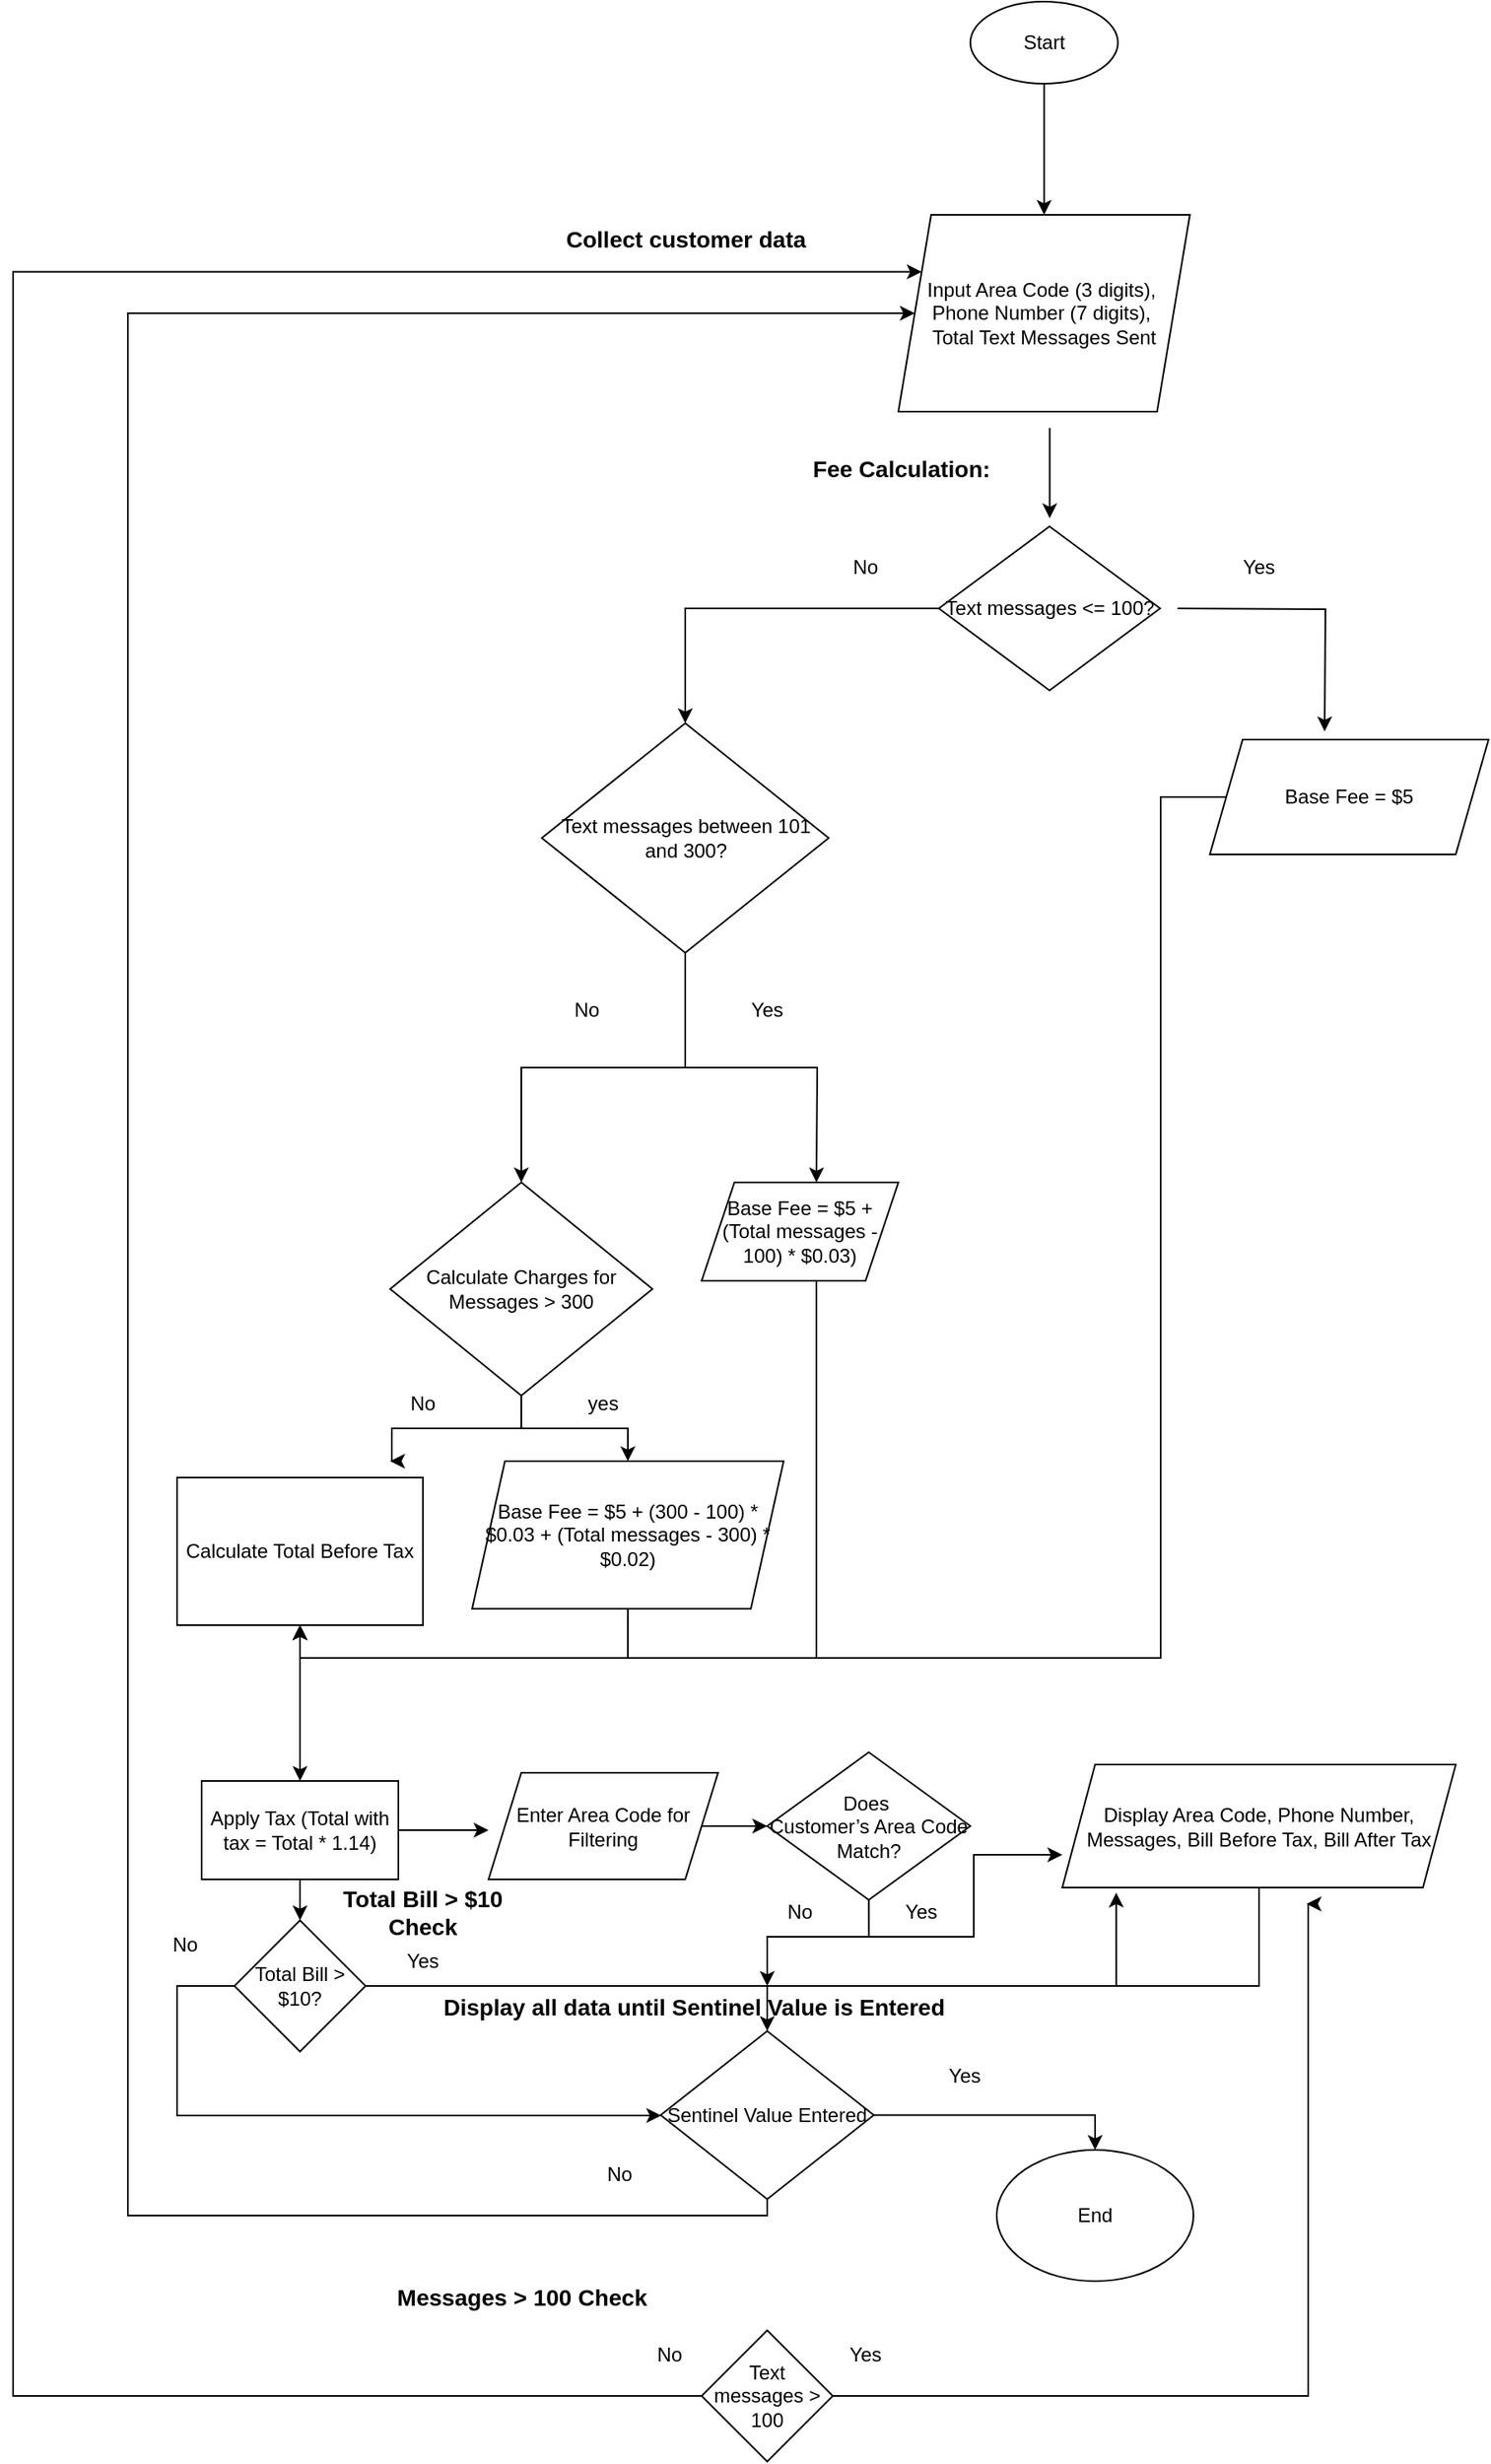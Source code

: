 <mxfile version="24.7.8">
  <diagram name="1" id="uhHmy6XL0mg2d0_pBVfR">
    <mxGraphModel dx="2188" dy="614" grid="1" gridSize="10" guides="1" tooltips="1" connect="1" arrows="1" fold="1" page="1" pageScale="1" pageWidth="850" pageHeight="1100" math="0" shadow="0">
      <root>
        <mxCell id="0" />
        <mxCell id="1" parent="0" />
        <mxCell id="vIC79qj0zHftMQvDJgJ9-84" value="" style="edgeStyle=orthogonalEdgeStyle;rounded=0;orthogonalLoop=1;jettySize=auto;html=1;" edge="1" parent="1" source="vIC79qj0zHftMQvDJgJ9-2" target="vIC79qj0zHftMQvDJgJ9-58">
          <mxGeometry relative="1" as="geometry" />
        </mxCell>
        <mxCell id="vIC79qj0zHftMQvDJgJ9-2" value="Start" style="ellipse;whiteSpace=wrap;html=1;" vertex="1" parent="1">
          <mxGeometry x="133.91" y="380" width="90" height="50" as="geometry" />
        </mxCell>
        <mxCell id="vIC79qj0zHftMQvDJgJ9-11" value="" style="edgeStyle=orthogonalEdgeStyle;rounded=0;orthogonalLoop=1;jettySize=auto;html=1;" edge="1" parent="1">
          <mxGeometry relative="1" as="geometry">
            <mxPoint x="182.31" y="640" as="sourcePoint" />
            <mxPoint x="182.31" y="695.005" as="targetPoint" />
          </mxGeometry>
        </mxCell>
        <mxCell id="vIC79qj0zHftMQvDJgJ9-23" style="edgeStyle=orthogonalEdgeStyle;rounded=0;orthogonalLoop=1;jettySize=auto;html=1;" edge="1" parent="1">
          <mxGeometry relative="1" as="geometry">
            <mxPoint x="350" y="825" as="targetPoint" />
            <mxPoint x="260.31" y="750" as="sourcePoint" />
          </mxGeometry>
        </mxCell>
        <mxCell id="vIC79qj0zHftMQvDJgJ9-14" value="Yes" style="text;html=1;align=center;verticalAlign=middle;whiteSpace=wrap;rounded=0;" vertex="1" parent="1">
          <mxGeometry x="280" y="710" width="60" height="30" as="geometry" />
        </mxCell>
        <mxCell id="vIC79qj0zHftMQvDJgJ9-15" value="No" style="text;html=1;align=center;verticalAlign=middle;whiteSpace=wrap;rounded=0;" vertex="1" parent="1">
          <mxGeometry x="40" y="710" width="60" height="30" as="geometry" />
        </mxCell>
        <mxCell id="vIC79qj0zHftMQvDJgJ9-30" style="edgeStyle=orthogonalEdgeStyle;rounded=0;orthogonalLoop=1;jettySize=auto;html=1;entryX=0.5;entryY=0;entryDx=0;entryDy=0;" edge="1" parent="1" source="vIC79qj0zHftMQvDJgJ9-17" target="vIC79qj0zHftMQvDJgJ9-33">
          <mxGeometry relative="1" as="geometry">
            <mxPoint x="-40" y="930" as="targetPoint" />
            <Array as="points">
              <mxPoint x="-40" y="750" />
            </Array>
          </mxGeometry>
        </mxCell>
        <mxCell id="vIC79qj0zHftMQvDJgJ9-17" value="Text messages &amp;lt;= 100?" style="rhombus;whiteSpace=wrap;html=1;" vertex="1" parent="1">
          <mxGeometry x="114.68" y="700" width="135" height="100" as="geometry" />
        </mxCell>
        <mxCell id="vIC79qj0zHftMQvDJgJ9-35" value="" style="edgeStyle=orthogonalEdgeStyle;rounded=0;orthogonalLoop=1;jettySize=auto;html=1;" edge="1" parent="1" source="vIC79qj0zHftMQvDJgJ9-33" target="vIC79qj0zHftMQvDJgJ9-34">
          <mxGeometry relative="1" as="geometry" />
        </mxCell>
        <mxCell id="vIC79qj0zHftMQvDJgJ9-37" value="" style="edgeStyle=orthogonalEdgeStyle;rounded=0;orthogonalLoop=1;jettySize=auto;html=1;" edge="1" parent="1" source="vIC79qj0zHftMQvDJgJ9-33">
          <mxGeometry relative="1" as="geometry">
            <mxPoint x="40" y="1100" as="targetPoint" />
          </mxGeometry>
        </mxCell>
        <mxCell id="vIC79qj0zHftMQvDJgJ9-33" value="Text messages between 101 and 300?" style="rhombus;whiteSpace=wrap;html=1;" vertex="1" parent="1">
          <mxGeometry x="-127.5" y="820" width="175" height="140" as="geometry" />
        </mxCell>
        <mxCell id="vIC79qj0zHftMQvDJgJ9-65" style="edgeStyle=orthogonalEdgeStyle;rounded=0;orthogonalLoop=1;jettySize=auto;html=1;entryX=0.5;entryY=0;entryDx=0;entryDy=0;" edge="1" parent="1" source="vIC79qj0zHftMQvDJgJ9-34" target="vIC79qj0zHftMQvDJgJ9-63">
          <mxGeometry relative="1" as="geometry" />
        </mxCell>
        <mxCell id="vIC79qj0zHftMQvDJgJ9-66" style="edgeStyle=orthogonalEdgeStyle;rounded=0;orthogonalLoop=1;jettySize=auto;html=1;" edge="1" parent="1" source="vIC79qj0zHftMQvDJgJ9-34">
          <mxGeometry relative="1" as="geometry">
            <mxPoint x="-220" y="1270" as="targetPoint" />
            <Array as="points">
              <mxPoint x="-140" y="1250" />
              <mxPoint x="-219" y="1250" />
            </Array>
          </mxGeometry>
        </mxCell>
        <mxCell id="vIC79qj0zHftMQvDJgJ9-34" value="Calculate Charges for Messages &amp;gt; 300" style="rhombus;whiteSpace=wrap;html=1;" vertex="1" parent="1">
          <mxGeometry x="-220" y="1100" width="160" height="130" as="geometry" />
        </mxCell>
        <mxCell id="vIC79qj0zHftMQvDJgJ9-40" value="Yes" style="text;html=1;align=center;verticalAlign=middle;whiteSpace=wrap;rounded=0;" vertex="1" parent="1">
          <mxGeometry x="-20" y="980" width="60" height="30" as="geometry" />
        </mxCell>
        <mxCell id="vIC79qj0zHftMQvDJgJ9-41" value="No" style="text;html=1;align=center;verticalAlign=middle;whiteSpace=wrap;rounded=0;" vertex="1" parent="1">
          <mxGeometry x="-130" y="980" width="60" height="30" as="geometry" />
        </mxCell>
        <mxCell id="vIC79qj0zHftMQvDJgJ9-58" value="Input Area Code (3 digits),&amp;nbsp;&lt;div&gt;Phone Number (7 digits),&amp;nbsp;&lt;/div&gt;&lt;div&gt;Total Text Messages Sent&lt;/div&gt;" style="shape=parallelogram;perimeter=parallelogramPerimeter;whiteSpace=wrap;html=1;fixedSize=1;" vertex="1" parent="1">
          <mxGeometry x="90" y="510" width="177.82" height="120" as="geometry" />
        </mxCell>
        <mxCell id="vIC79qj0zHftMQvDJgJ9-70" style="edgeStyle=orthogonalEdgeStyle;rounded=0;orthogonalLoop=1;jettySize=auto;html=1;entryX=0.5;entryY=1;entryDx=0;entryDy=0;" edge="1" parent="1" source="vIC79qj0zHftMQvDJgJ9-59" target="vIC79qj0zHftMQvDJgJ9-67">
          <mxGeometry relative="1" as="geometry">
            <Array as="points">
              <mxPoint x="250" y="865" />
              <mxPoint x="250" y="1390" />
              <mxPoint x="-275" y="1390" />
            </Array>
          </mxGeometry>
        </mxCell>
        <mxCell id="vIC79qj0zHftMQvDJgJ9-59" value="Base Fee = $5" style="shape=parallelogram;perimeter=parallelogramPerimeter;whiteSpace=wrap;html=1;fixedSize=1;" vertex="1" parent="1">
          <mxGeometry x="280" y="830" width="170" height="70" as="geometry" />
        </mxCell>
        <mxCell id="vIC79qj0zHftMQvDJgJ9-72" style="edgeStyle=orthogonalEdgeStyle;rounded=0;orthogonalLoop=1;jettySize=auto;html=1;entryX=0.5;entryY=1;entryDx=0;entryDy=0;" edge="1" parent="1" source="vIC79qj0zHftMQvDJgJ9-63" target="vIC79qj0zHftMQvDJgJ9-67">
          <mxGeometry relative="1" as="geometry">
            <Array as="points">
              <mxPoint x="-75" y="1390" />
              <mxPoint x="-275" y="1390" />
            </Array>
          </mxGeometry>
        </mxCell>
        <mxCell id="vIC79qj0zHftMQvDJgJ9-63" value="Base Fee = $5 + (300 - 100) * $0.03 + (Total messages - 300) * $0.02)" style="shape=parallelogram;perimeter=parallelogramPerimeter;whiteSpace=wrap;html=1;fixedSize=1;" vertex="1" parent="1">
          <mxGeometry x="-170" y="1270" width="190" height="90" as="geometry" />
        </mxCell>
        <mxCell id="vIC79qj0zHftMQvDJgJ9-71" style="edgeStyle=orthogonalEdgeStyle;rounded=0;orthogonalLoop=1;jettySize=auto;html=1;entryX=0.5;entryY=1;entryDx=0;entryDy=0;" edge="1" parent="1" source="vIC79qj0zHftMQvDJgJ9-64" target="vIC79qj0zHftMQvDJgJ9-67">
          <mxGeometry relative="1" as="geometry">
            <Array as="points">
              <mxPoint x="40" y="1390" />
              <mxPoint x="-275" y="1390" />
            </Array>
          </mxGeometry>
        </mxCell>
        <mxCell id="vIC79qj0zHftMQvDJgJ9-64" value="Base Fee = $5 + (Total messages - 100) * $0.03)" style="shape=parallelogram;perimeter=parallelogramPerimeter;whiteSpace=wrap;html=1;fixedSize=1;" vertex="1" parent="1">
          <mxGeometry x="-30" y="1100" width="120" height="60" as="geometry" />
        </mxCell>
        <mxCell id="vIC79qj0zHftMQvDJgJ9-74" value="" style="edgeStyle=orthogonalEdgeStyle;rounded=0;orthogonalLoop=1;jettySize=auto;html=1;" edge="1" parent="1" source="vIC79qj0zHftMQvDJgJ9-67" target="vIC79qj0zHftMQvDJgJ9-73">
          <mxGeometry relative="1" as="geometry" />
        </mxCell>
        <mxCell id="vIC79qj0zHftMQvDJgJ9-67" value="Calculate Total Before Tax" style="rounded=0;whiteSpace=wrap;html=1;" vertex="1" parent="1">
          <mxGeometry x="-350" y="1280" width="150" height="90" as="geometry" />
        </mxCell>
        <mxCell id="vIC79qj0zHftMQvDJgJ9-68" value="yes" style="text;html=1;align=center;verticalAlign=middle;whiteSpace=wrap;rounded=0;" vertex="1" parent="1">
          <mxGeometry x="-120" y="1220" width="60" height="30" as="geometry" />
        </mxCell>
        <mxCell id="vIC79qj0zHftMQvDJgJ9-69" value="No" style="text;html=1;align=center;verticalAlign=middle;whiteSpace=wrap;rounded=0;" vertex="1" parent="1">
          <mxGeometry x="-230" y="1220" width="60" height="30" as="geometry" />
        </mxCell>
        <mxCell id="vIC79qj0zHftMQvDJgJ9-75" value="" style="edgeStyle=orthogonalEdgeStyle;rounded=0;orthogonalLoop=1;jettySize=auto;html=1;" edge="1" parent="1" source="vIC79qj0zHftMQvDJgJ9-73">
          <mxGeometry relative="1" as="geometry">
            <mxPoint x="-160" y="1495" as="targetPoint" />
          </mxGeometry>
        </mxCell>
        <mxCell id="vIC79qj0zHftMQvDJgJ9-98" value="" style="edgeStyle=orthogonalEdgeStyle;rounded=0;orthogonalLoop=1;jettySize=auto;html=1;" edge="1" parent="1" source="vIC79qj0zHftMQvDJgJ9-73" target="vIC79qj0zHftMQvDJgJ9-97">
          <mxGeometry relative="1" as="geometry" />
        </mxCell>
        <mxCell id="vIC79qj0zHftMQvDJgJ9-73" value="Apply Tax (Total with tax = Total * 1.14)" style="whiteSpace=wrap;html=1;rounded=0;" vertex="1" parent="1">
          <mxGeometry x="-335" y="1465" width="120" height="60" as="geometry" />
        </mxCell>
        <mxCell id="vIC79qj0zHftMQvDJgJ9-79" value="" style="edgeStyle=orthogonalEdgeStyle;rounded=0;orthogonalLoop=1;jettySize=auto;html=1;" edge="1" parent="1" source="vIC79qj0zHftMQvDJgJ9-76" target="vIC79qj0zHftMQvDJgJ9-78">
          <mxGeometry relative="1" as="geometry">
            <Array as="points">
              <mxPoint x="310" y="1590" />
              <mxPoint x="10" y="1590" />
            </Array>
          </mxGeometry>
        </mxCell>
        <mxCell id="vIC79qj0zHftMQvDJgJ9-76" value="Display Area Code, Phone Number, Messages, Bill Before Tax, Bill After Tax" style="shape=parallelogram;perimeter=parallelogramPerimeter;whiteSpace=wrap;html=1;fixedSize=1;" vertex="1" parent="1">
          <mxGeometry x="190" y="1455" width="240" height="75" as="geometry" />
        </mxCell>
        <mxCell id="vIC79qj0zHftMQvDJgJ9-85" style="edgeStyle=orthogonalEdgeStyle;rounded=0;orthogonalLoop=1;jettySize=auto;html=1;" edge="1" parent="1" source="vIC79qj0zHftMQvDJgJ9-78" target="vIC79qj0zHftMQvDJgJ9-58">
          <mxGeometry relative="1" as="geometry">
            <Array as="points">
              <mxPoint x="10" y="1730" />
              <mxPoint x="-380" y="1730" />
              <mxPoint x="-380" y="570" />
            </Array>
          </mxGeometry>
        </mxCell>
        <mxCell id="vIC79qj0zHftMQvDJgJ9-89" style="edgeStyle=orthogonalEdgeStyle;rounded=0;orthogonalLoop=1;jettySize=auto;html=1;entryX=0.5;entryY=0;entryDx=0;entryDy=0;" edge="1" parent="1" source="vIC79qj0zHftMQvDJgJ9-78" target="vIC79qj0zHftMQvDJgJ9-80">
          <mxGeometry relative="1" as="geometry" />
        </mxCell>
        <mxCell id="vIC79qj0zHftMQvDJgJ9-78" value="Sentinel Value Entered" style="rhombus;whiteSpace=wrap;html=1;" vertex="1" parent="1">
          <mxGeometry x="-55" y="1617.5" width="130" height="102.5" as="geometry" />
        </mxCell>
        <mxCell id="vIC79qj0zHftMQvDJgJ9-80" value="End" style="ellipse;whiteSpace=wrap;html=1;" vertex="1" parent="1">
          <mxGeometry x="150" y="1690" width="120" height="80" as="geometry" />
        </mxCell>
        <mxCell id="vIC79qj0zHftMQvDJgJ9-86" value="&lt;h3&gt;&lt;strong&gt;Messages &amp;gt; 100 Check&lt;/strong&gt;&lt;/h3&gt;" style="text;html=1;align=center;verticalAlign=middle;resizable=0;points=[];autosize=1;strokeColor=none;fillColor=none;" vertex="1" parent="1">
          <mxGeometry x="-230" y="1750" width="180" height="60" as="geometry" />
        </mxCell>
        <mxCell id="vIC79qj0zHftMQvDJgJ9-93" style="edgeStyle=orthogonalEdgeStyle;rounded=0;orthogonalLoop=1;jettySize=auto;html=1;exitX=1;exitY=0.5;exitDx=0;exitDy=0;" edge="1" parent="1" source="vIC79qj0zHftMQvDJgJ9-87">
          <mxGeometry relative="1" as="geometry">
            <mxPoint x="339" y="1540" as="targetPoint" />
            <mxPoint x="289" y="1830" as="sourcePoint" />
            <Array as="points">
              <mxPoint x="340" y="1840" />
            </Array>
          </mxGeometry>
        </mxCell>
        <mxCell id="vIC79qj0zHftMQvDJgJ9-94" style="edgeStyle=orthogonalEdgeStyle;rounded=0;orthogonalLoop=1;jettySize=auto;html=1;entryX=0;entryY=0.25;entryDx=0;entryDy=0;" edge="1" parent="1" source="vIC79qj0zHftMQvDJgJ9-87" target="vIC79qj0zHftMQvDJgJ9-58">
          <mxGeometry relative="1" as="geometry">
            <Array as="points">
              <mxPoint x="-450" y="1840" />
              <mxPoint x="-450" y="545" />
            </Array>
          </mxGeometry>
        </mxCell>
        <mxCell id="vIC79qj0zHftMQvDJgJ9-87" value="Text messages &amp;gt; 100" style="rhombus;whiteSpace=wrap;html=1;rounded=0;" vertex="1" parent="1">
          <mxGeometry x="-30" y="1800" width="80" height="80" as="geometry" />
        </mxCell>
        <mxCell id="vIC79qj0zHftMQvDJgJ9-90" value="Yes" style="text;html=1;align=center;verticalAlign=middle;resizable=0;points=[];autosize=1;strokeColor=none;fillColor=none;" vertex="1" parent="1">
          <mxGeometry x="110" y="1630" width="40" height="30" as="geometry" />
        </mxCell>
        <mxCell id="vIC79qj0zHftMQvDJgJ9-91" value="No" style="text;html=1;align=center;verticalAlign=middle;whiteSpace=wrap;rounded=0;" vertex="1" parent="1">
          <mxGeometry x="-110" y="1690" width="60" height="30" as="geometry" />
        </mxCell>
        <mxCell id="vIC79qj0zHftMQvDJgJ9-95" value="Yes" style="text;html=1;align=center;verticalAlign=middle;whiteSpace=wrap;rounded=0;" vertex="1" parent="1">
          <mxGeometry x="40" y="1800" width="60" height="30" as="geometry" />
        </mxCell>
        <mxCell id="vIC79qj0zHftMQvDJgJ9-96" value="No" style="text;html=1;align=center;verticalAlign=middle;resizable=0;points=[];autosize=1;strokeColor=none;fillColor=none;" vertex="1" parent="1">
          <mxGeometry x="-70" y="1800" width="40" height="30" as="geometry" />
        </mxCell>
        <mxCell id="vIC79qj0zHftMQvDJgJ9-102" style="edgeStyle=orthogonalEdgeStyle;rounded=0;orthogonalLoop=1;jettySize=auto;html=1;" edge="1" parent="1" source="vIC79qj0zHftMQvDJgJ9-97" target="vIC79qj0zHftMQvDJgJ9-78">
          <mxGeometry relative="1" as="geometry">
            <Array as="points">
              <mxPoint x="-350" y="1590" />
              <mxPoint x="-350" y="1669" />
            </Array>
          </mxGeometry>
        </mxCell>
        <mxCell id="vIC79qj0zHftMQvDJgJ9-97" value="Total Bill &amp;gt; $10?" style="rhombus;whiteSpace=wrap;html=1;rounded=0;" vertex="1" parent="1">
          <mxGeometry x="-315" y="1550" width="80" height="80" as="geometry" />
        </mxCell>
        <mxCell id="vIC79qj0zHftMQvDJgJ9-99" value="&lt;font style=&quot;font-size: 14px;&quot;&gt;&lt;b&gt;Total Bill &amp;gt; $10 Check&lt;/b&gt;&lt;/font&gt;" style="text;html=1;align=center;verticalAlign=middle;whiteSpace=wrap;rounded=0;" vertex="1" parent="1">
          <mxGeometry x="-270" y="1535" width="140" height="20" as="geometry" />
        </mxCell>
        <mxCell id="vIC79qj0zHftMQvDJgJ9-101" style="edgeStyle=orthogonalEdgeStyle;rounded=0;orthogonalLoop=1;jettySize=auto;html=1;entryX=0.137;entryY=1.041;entryDx=0;entryDy=0;entryPerimeter=0;" edge="1" parent="1" source="vIC79qj0zHftMQvDJgJ9-97" target="vIC79qj0zHftMQvDJgJ9-76">
          <mxGeometry relative="1" as="geometry" />
        </mxCell>
        <mxCell id="vIC79qj0zHftMQvDJgJ9-103" value="Yes" style="text;html=1;align=center;verticalAlign=middle;whiteSpace=wrap;rounded=0;" vertex="1" parent="1">
          <mxGeometry x="-230" y="1560" width="60" height="30" as="geometry" />
        </mxCell>
        <mxCell id="vIC79qj0zHftMQvDJgJ9-104" value="No" style="text;html=1;align=center;verticalAlign=middle;whiteSpace=wrap;rounded=0;" vertex="1" parent="1">
          <mxGeometry x="-375" y="1550" width="60" height="30" as="geometry" />
        </mxCell>
        <mxCell id="vIC79qj0zHftMQvDJgJ9-108" value="" style="edgeStyle=orthogonalEdgeStyle;rounded=0;orthogonalLoop=1;jettySize=auto;html=1;" edge="1" parent="1" source="vIC79qj0zHftMQvDJgJ9-106" target="vIC79qj0zHftMQvDJgJ9-107">
          <mxGeometry relative="1" as="geometry" />
        </mxCell>
        <mxCell id="vIC79qj0zHftMQvDJgJ9-106" value="Enter Area Code for Filtering" style="shape=parallelogram;perimeter=parallelogramPerimeter;whiteSpace=wrap;html=1;fixedSize=1;" vertex="1" parent="1">
          <mxGeometry x="-160" y="1460" width="140" height="65" as="geometry" />
        </mxCell>
        <mxCell id="vIC79qj0zHftMQvDJgJ9-109" style="edgeStyle=orthogonalEdgeStyle;rounded=0;orthogonalLoop=1;jettySize=auto;html=1;exitX=0.5;exitY=1;exitDx=0;exitDy=0;" edge="1" parent="1" source="vIC79qj0zHftMQvDJgJ9-107">
          <mxGeometry relative="1" as="geometry">
            <mxPoint x="10" y="1590" as="targetPoint" />
            <Array as="points">
              <mxPoint x="72" y="1560" />
              <mxPoint x="10" y="1560" />
            </Array>
          </mxGeometry>
        </mxCell>
        <mxCell id="vIC79qj0zHftMQvDJgJ9-110" value="" style="edgeStyle=orthogonalEdgeStyle;rounded=0;orthogonalLoop=1;jettySize=auto;html=1;" edge="1" parent="1" source="vIC79qj0zHftMQvDJgJ9-107">
          <mxGeometry relative="1" as="geometry">
            <mxPoint x="190" y="1510" as="targetPoint" />
            <Array as="points">
              <mxPoint x="72" y="1560" />
              <mxPoint x="136" y="1560" />
              <mxPoint x="136" y="1510" />
              <mxPoint x="190" y="1510" />
            </Array>
          </mxGeometry>
        </mxCell>
        <mxCell id="vIC79qj0zHftMQvDJgJ9-107" value="Does&amp;nbsp;&lt;div&gt;Customer’s Area Code Match?&lt;/div&gt;" style="rhombus;whiteSpace=wrap;html=1;" vertex="1" parent="1">
          <mxGeometry x="10" y="1447.5" width="123.91" height="90" as="geometry" />
        </mxCell>
        <mxCell id="vIC79qj0zHftMQvDJgJ9-111" value="No" style="text;html=1;align=center;verticalAlign=middle;whiteSpace=wrap;rounded=0;" vertex="1" parent="1">
          <mxGeometry y="1530" width="60" height="30" as="geometry" />
        </mxCell>
        <mxCell id="vIC79qj0zHftMQvDJgJ9-112" value="Yes" style="text;html=1;align=center;verticalAlign=middle;whiteSpace=wrap;rounded=0;" vertex="1" parent="1">
          <mxGeometry x="73.91" y="1530" width="60" height="30" as="geometry" />
        </mxCell>
        <mxCell id="vIC79qj0zHftMQvDJgJ9-113" value="&lt;font style=&quot;font-size: 14px;&quot;&gt;&lt;b&gt;Display all data until Sentinel Value is Entered&lt;/b&gt;&lt;/font&gt;" style="text;html=1;align=center;verticalAlign=middle;resizable=0;points=[];autosize=1;strokeColor=none;fillColor=none;" vertex="1" parent="1">
          <mxGeometry x="-200" y="1587.5" width="330" height="30" as="geometry" />
        </mxCell>
        <mxCell id="vIC79qj0zHftMQvDJgJ9-115" value="&lt;font style=&quot;font-size: 14px;&quot;&gt;&lt;b&gt;Collect customer data&lt;/b&gt;&lt;/font&gt;" style="text;html=1;align=center;verticalAlign=middle;resizable=0;points=[];autosize=1;strokeColor=none;fillColor=none;" vertex="1" parent="1">
          <mxGeometry x="-125" y="510" width="170" height="30" as="geometry" />
        </mxCell>
        <mxCell id="vIC79qj0zHftMQvDJgJ9-116" value="&lt;b&gt;&lt;font style=&quot;font-size: 14px;&quot;&gt;Fee Calculation:&lt;/font&gt;&lt;/b&gt;" style="text;html=1;align=center;verticalAlign=middle;whiteSpace=wrap;rounded=0;" vertex="1" parent="1">
          <mxGeometry x="32.5" y="650" width="117.5" height="30" as="geometry" />
        </mxCell>
      </root>
    </mxGraphModel>
  </diagram>
</mxfile>
